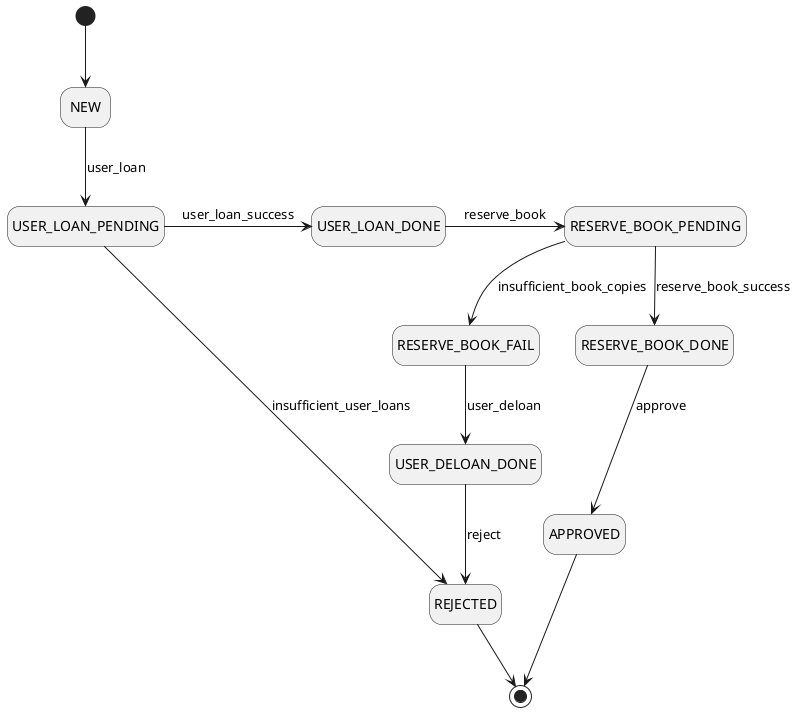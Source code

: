  [Edit online]

@startuml
hide empty description
[*] --> NEW

NEW --> USER_LOAN_PENDING : user_loan
USER_LOAN_PENDING -> USER_LOAN_DONE: user_loan_success
USER_LOAN_PENDING -d-> REJECTED: insufficient_user_loans
REJECTED --> [*]
USER_LOAN_DONE -> RESERVE_BOOK_PENDING: reserve_book
RESERVE_BOOK_PENDING -d-> RESERVE_BOOK_FAIL: insufficient_book_copies
RESERVE_BOOK_PENDING -d-> RESERVE_BOOK_DONE: reserve_book_success
RESERVE_BOOK_DONE -d-> APPROVED: approve
RESERVE_BOOK_FAIL -d-> USER_DELOAN_DONE: user_deloan
USER_DELOAN_DONE -d-> REJECTED: reject
APPROVED --> [*]

@enduml
